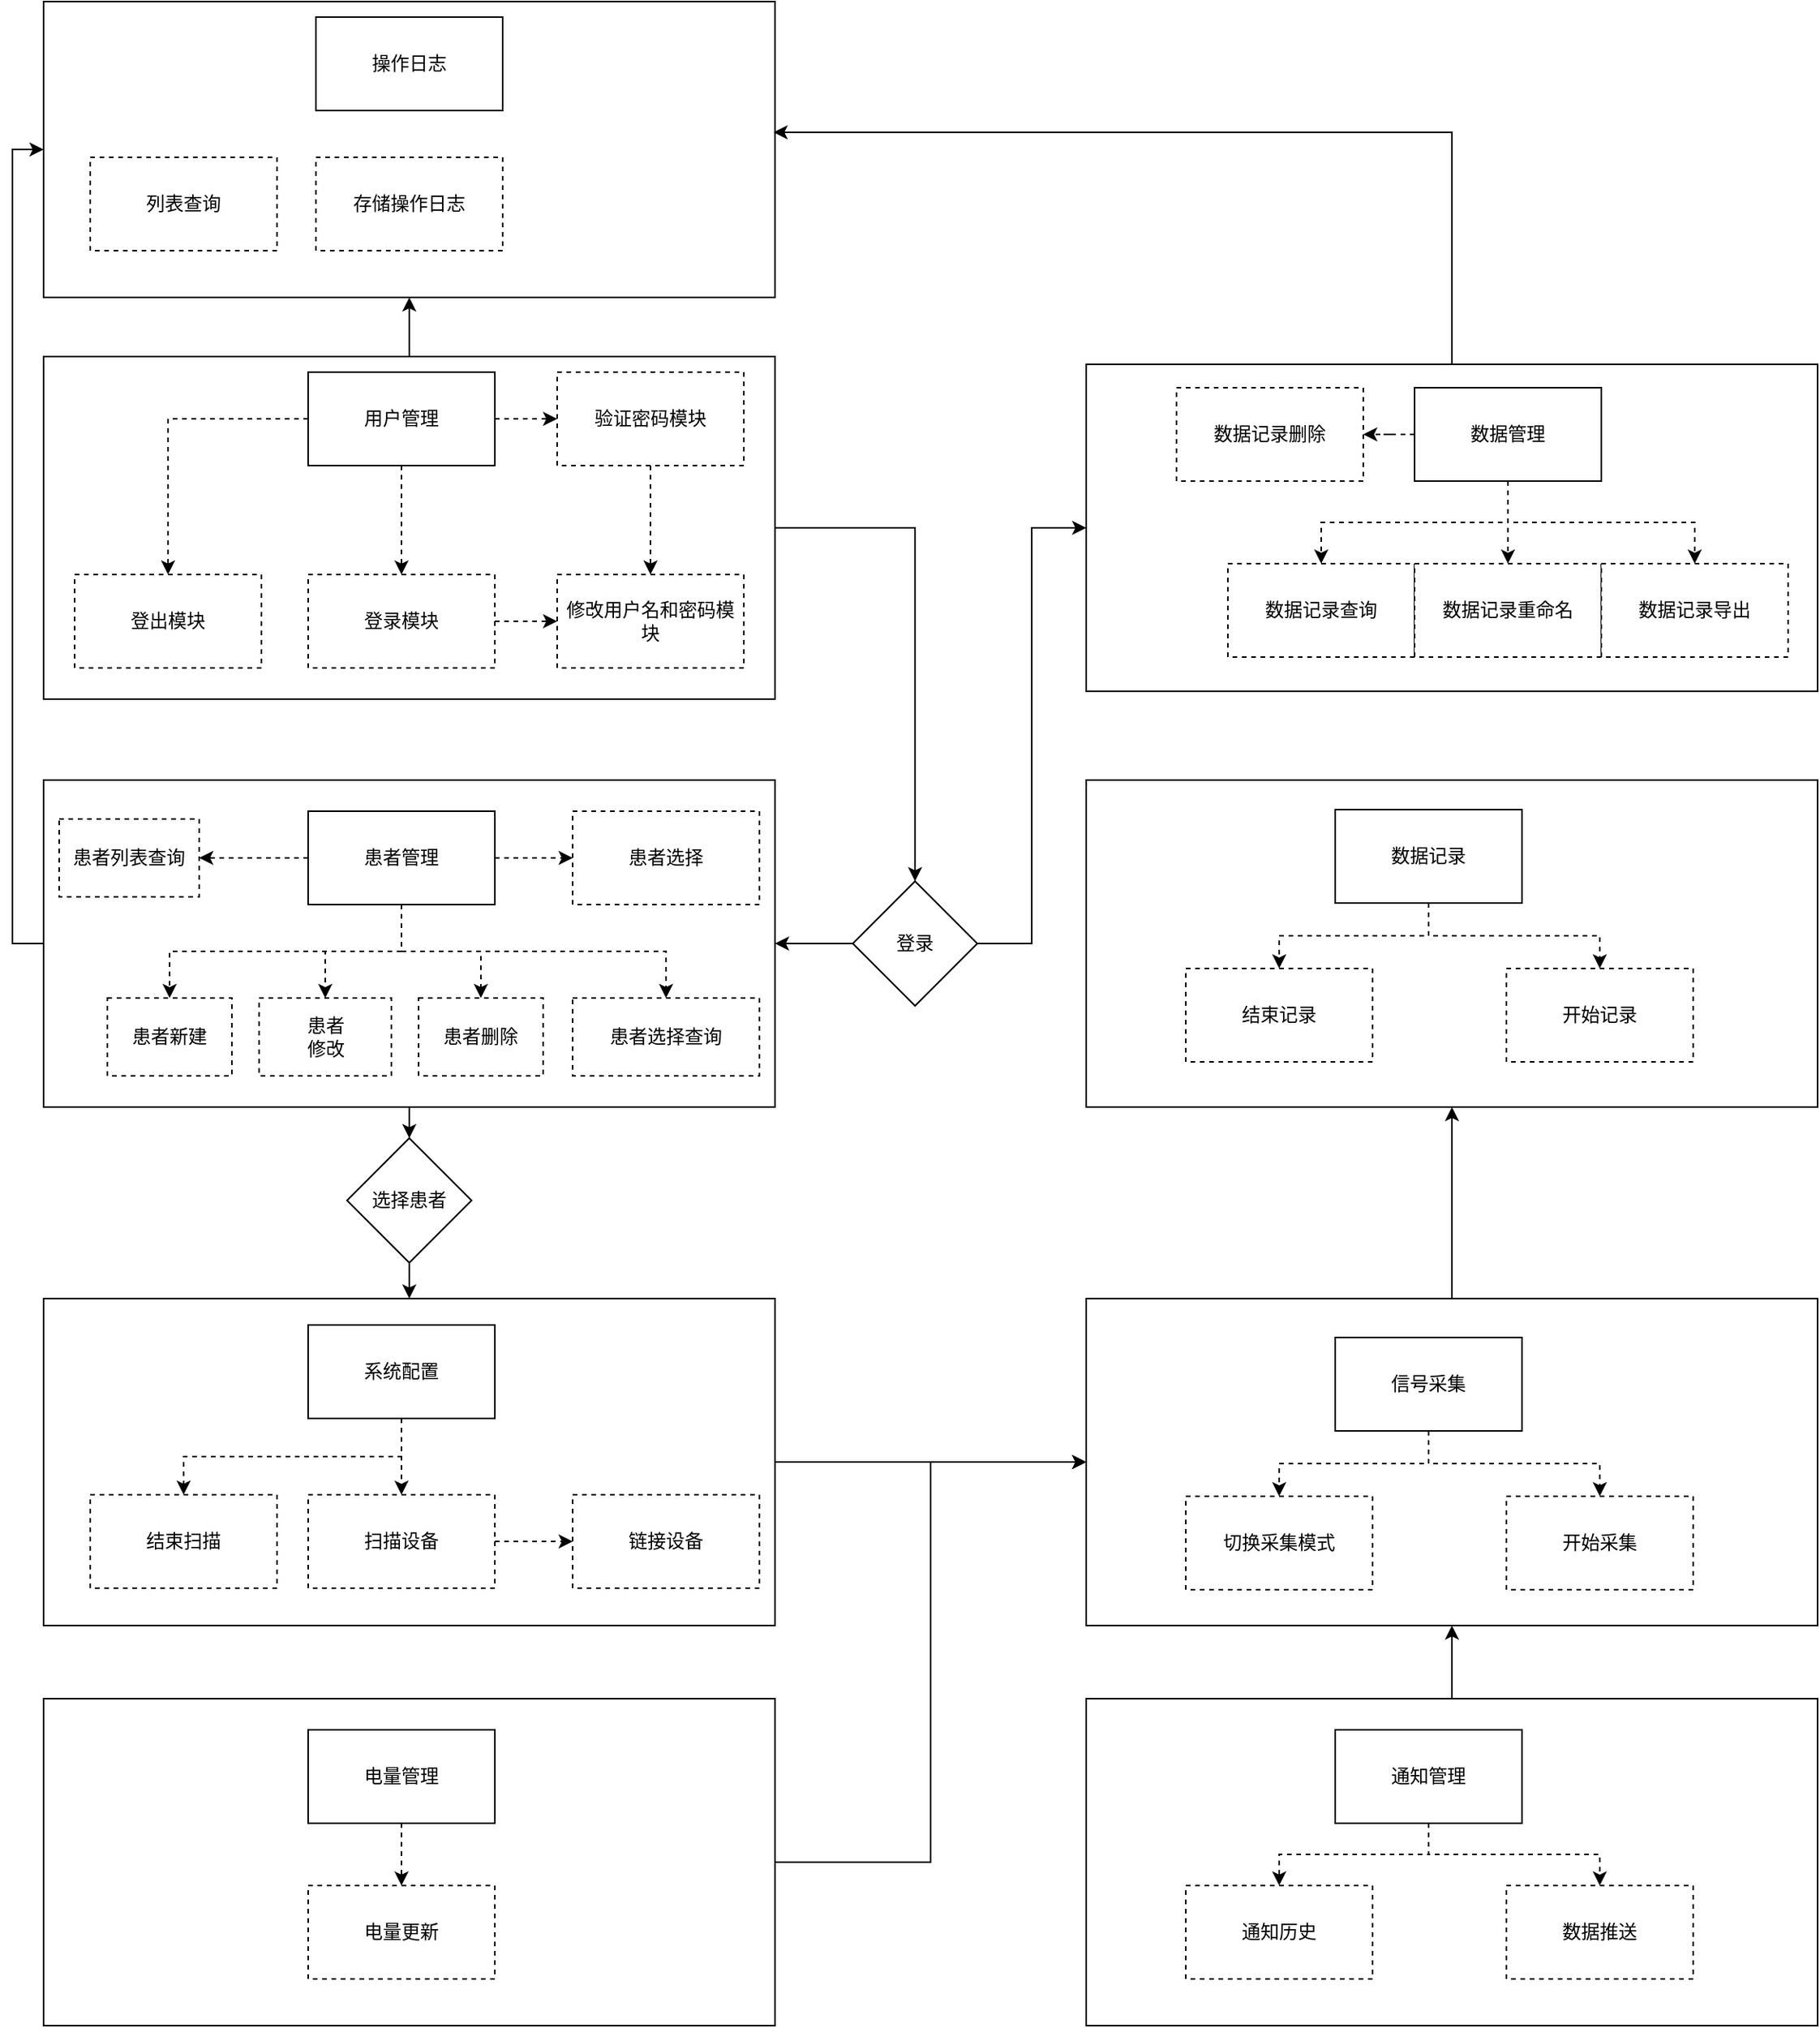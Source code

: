 <mxfile version="22.1.5" type="github">
  <diagram name="第 1 页" id="XfYOO3871GTrDLD-OyCR">
    <mxGraphModel dx="2074" dy="1078" grid="1" gridSize="10" guides="1" tooltips="1" connect="1" arrows="1" fold="1" page="1" pageScale="1" pageWidth="827" pageHeight="1169" math="0" shadow="0">
      <root>
        <mxCell id="0" />
        <mxCell id="1" parent="0" />
        <mxCell id="pihL0g0JkSNKLYQQ_PAn-85" style="edgeStyle=orthogonalEdgeStyle;rounded=0;orthogonalLoop=1;jettySize=auto;html=1;" parent="1" source="pihL0g0JkSNKLYQQ_PAn-68" target="pihL0g0JkSNKLYQQ_PAn-77" edge="1">
          <mxGeometry relative="1" as="geometry" />
        </mxCell>
        <mxCell id="pihL0g0JkSNKLYQQ_PAn-68" value="" style="rounded=0;whiteSpace=wrap;html=1;" parent="1" vertex="1">
          <mxGeometry x="130" y="983" width="470" height="210" as="geometry" />
        </mxCell>
        <mxCell id="pihL0g0JkSNKLYQQ_PAn-3" value="" style="whiteSpace=wrap;html=1;rounded=0;" parent="1" vertex="1">
          <mxGeometry x="800" y="383" width="470" height="210" as="geometry" />
        </mxCell>
        <mxCell id="pihL0g0JkSNKLYQQ_PAn-4" value="" style="edgeStyle=orthogonalEdgeStyle;rounded=0;orthogonalLoop=1;jettySize=auto;html=1;" parent="1" source="pihL0g0JkSNKLYQQ_PAn-5" target="pihL0g0JkSNKLYQQ_PAn-59" edge="1">
          <mxGeometry relative="1" as="geometry" />
        </mxCell>
        <mxCell id="VXSUJST5MdU8pqvZ0BVH-8" style="edgeStyle=orthogonalEdgeStyle;rounded=0;orthogonalLoop=1;jettySize=auto;html=1;entryX=0;entryY=0.5;entryDx=0;entryDy=0;exitX=0;exitY=0.5;exitDx=0;exitDy=0;" edge="1" parent="1" source="pihL0g0JkSNKLYQQ_PAn-5" target="VXSUJST5MdU8pqvZ0BVH-1">
          <mxGeometry relative="1" as="geometry" />
        </mxCell>
        <mxCell id="pihL0g0JkSNKLYQQ_PAn-5" value="" style="whiteSpace=wrap;html=1;rounded=0;" parent="1" vertex="1">
          <mxGeometry x="130" y="650" width="470" height="210" as="geometry" />
        </mxCell>
        <mxCell id="pihL0g0JkSNKLYQQ_PAn-6" value="" style="edgeStyle=orthogonalEdgeStyle;rounded=0;orthogonalLoop=1;jettySize=auto;html=1;" parent="1" source="pihL0g0JkSNKLYQQ_PAn-7" target="pihL0g0JkSNKLYQQ_PAn-57" edge="1">
          <mxGeometry relative="1" as="geometry" />
        </mxCell>
        <mxCell id="VXSUJST5MdU8pqvZ0BVH-7" style="edgeStyle=orthogonalEdgeStyle;rounded=0;orthogonalLoop=1;jettySize=auto;html=1;exitX=0.5;exitY=0;exitDx=0;exitDy=0;entryX=0.5;entryY=1;entryDx=0;entryDy=0;" edge="1" parent="1" source="pihL0g0JkSNKLYQQ_PAn-7" target="VXSUJST5MdU8pqvZ0BVH-1">
          <mxGeometry relative="1" as="geometry" />
        </mxCell>
        <mxCell id="pihL0g0JkSNKLYQQ_PAn-7" value="" style="rounded=0;whiteSpace=wrap;html=1;" parent="1" vertex="1">
          <mxGeometry x="130" y="378" width="470" height="220" as="geometry" />
        </mxCell>
        <mxCell id="pihL0g0JkSNKLYQQ_PAn-12" value="" style="edgeStyle=orthogonalEdgeStyle;rounded=0;orthogonalLoop=1;jettySize=auto;html=1;dashed=1;" parent="1" source="pihL0g0JkSNKLYQQ_PAn-15" target="pihL0g0JkSNKLYQQ_PAn-16" edge="1">
          <mxGeometry relative="1" as="geometry" />
        </mxCell>
        <mxCell id="pihL0g0JkSNKLYQQ_PAn-13" value="" style="edgeStyle=orthogonalEdgeStyle;rounded=0;orthogonalLoop=1;jettySize=auto;html=1;dashed=1;" parent="1" source="pihL0g0JkSNKLYQQ_PAn-15" target="pihL0g0JkSNKLYQQ_PAn-17" edge="1">
          <mxGeometry relative="1" as="geometry" />
        </mxCell>
        <mxCell id="pihL0g0JkSNKLYQQ_PAn-14" value="" style="edgeStyle=orthogonalEdgeStyle;rounded=0;orthogonalLoop=1;jettySize=auto;html=1;dashed=1;exitX=1;exitY=0.5;exitDx=0;exitDy=0;" parent="1" source="pihL0g0JkSNKLYQQ_PAn-17" target="pihL0g0JkSNKLYQQ_PAn-18" edge="1">
          <mxGeometry relative="1" as="geometry" />
        </mxCell>
        <mxCell id="pihL0g0JkSNKLYQQ_PAn-64" value="" style="edgeStyle=orthogonalEdgeStyle;rounded=0;orthogonalLoop=1;jettySize=auto;html=1;dashed=1;" parent="1" source="pihL0g0JkSNKLYQQ_PAn-15" target="pihL0g0JkSNKLYQQ_PAn-63" edge="1">
          <mxGeometry relative="1" as="geometry" />
        </mxCell>
        <mxCell id="pihL0g0JkSNKLYQQ_PAn-15" value="用户管理" style="whiteSpace=wrap;html=1;rounded=0;" parent="1" vertex="1">
          <mxGeometry x="300" y="388" width="120" height="60" as="geometry" />
        </mxCell>
        <mxCell id="pihL0g0JkSNKLYQQ_PAn-16" value="登出模块" style="whiteSpace=wrap;html=1;rounded=0;dashed=1;" parent="1" vertex="1">
          <mxGeometry x="150" y="518" width="120" height="60" as="geometry" />
        </mxCell>
        <mxCell id="pihL0g0JkSNKLYQQ_PAn-17" value="登录模块" style="whiteSpace=wrap;html=1;rounded=0;dashed=1;" parent="1" vertex="1">
          <mxGeometry x="300" y="518" width="120" height="60" as="geometry" />
        </mxCell>
        <mxCell id="pihL0g0JkSNKLYQQ_PAn-18" value="修改用户名和密码模块" style="whiteSpace=wrap;html=1;rounded=0;dashed=1;" parent="1" vertex="1">
          <mxGeometry x="460" y="518" width="120" height="60" as="geometry" />
        </mxCell>
        <mxCell id="pihL0g0JkSNKLYQQ_PAn-19" value="" style="edgeStyle=orthogonalEdgeStyle;rounded=0;orthogonalLoop=1;jettySize=auto;html=1;dashed=1;" parent="1" source="pihL0g0JkSNKLYQQ_PAn-24" target="pihL0g0JkSNKLYQQ_PAn-25" edge="1">
          <mxGeometry relative="1" as="geometry" />
        </mxCell>
        <mxCell id="pihL0g0JkSNKLYQQ_PAn-20" value="" style="edgeStyle=orthogonalEdgeStyle;rounded=0;orthogonalLoop=1;jettySize=auto;html=1;dashed=1;" parent="1" source="pihL0g0JkSNKLYQQ_PAn-24" target="pihL0g0JkSNKLYQQ_PAn-26" edge="1">
          <mxGeometry relative="1" as="geometry" />
        </mxCell>
        <mxCell id="pihL0g0JkSNKLYQQ_PAn-21" value="" style="edgeStyle=orthogonalEdgeStyle;rounded=0;orthogonalLoop=1;jettySize=auto;html=1;dashed=1;exitX=0.5;exitY=1;exitDx=0;exitDy=0;" parent="1" source="pihL0g0JkSNKLYQQ_PAn-24" target="pihL0g0JkSNKLYQQ_PAn-27" edge="1">
          <mxGeometry relative="1" as="geometry" />
        </mxCell>
        <mxCell id="pihL0g0JkSNKLYQQ_PAn-22" value="" style="edgeStyle=orthogonalEdgeStyle;rounded=0;orthogonalLoop=1;jettySize=auto;html=1;dashed=1;" parent="1" source="pihL0g0JkSNKLYQQ_PAn-24" target="pihL0g0JkSNKLYQQ_PAn-29" edge="1">
          <mxGeometry relative="1" as="geometry" />
        </mxCell>
        <mxCell id="pihL0g0JkSNKLYQQ_PAn-23" style="edgeStyle=orthogonalEdgeStyle;rounded=0;orthogonalLoop=1;jettySize=auto;html=1;entryX=0.5;entryY=0;entryDx=0;entryDy=0;dashed=1;" parent="1" source="pihL0g0JkSNKLYQQ_PAn-24" target="pihL0g0JkSNKLYQQ_PAn-28" edge="1">
          <mxGeometry relative="1" as="geometry" />
        </mxCell>
        <mxCell id="pihL0g0JkSNKLYQQ_PAn-67" style="edgeStyle=orthogonalEdgeStyle;rounded=0;orthogonalLoop=1;jettySize=auto;html=1;dashed=1;exitX=0.5;exitY=1;exitDx=0;exitDy=0;" parent="1" source="pihL0g0JkSNKLYQQ_PAn-24" target="pihL0g0JkSNKLYQQ_PAn-66" edge="1">
          <mxGeometry relative="1" as="geometry" />
        </mxCell>
        <mxCell id="pihL0g0JkSNKLYQQ_PAn-24" value="患者管理" style="rounded=0;whiteSpace=wrap;html=1;" parent="1" vertex="1">
          <mxGeometry x="300" y="670" width="120" height="60" as="geometry" />
        </mxCell>
        <mxCell id="pihL0g0JkSNKLYQQ_PAn-25" value="患者选择" style="whiteSpace=wrap;html=1;rounded=0;dashed=1;" parent="1" vertex="1">
          <mxGeometry x="470" y="670" width="120" height="60" as="geometry" />
        </mxCell>
        <mxCell id="pihL0g0JkSNKLYQQ_PAn-26" value="患者列表查询" style="whiteSpace=wrap;html=1;rounded=0;dashed=1;" parent="1" vertex="1">
          <mxGeometry x="140" y="675" width="90" height="50" as="geometry" />
        </mxCell>
        <mxCell id="pihL0g0JkSNKLYQQ_PAn-27" value="患者新建" style="whiteSpace=wrap;html=1;rounded=0;dashed=1;" parent="1" vertex="1">
          <mxGeometry x="171" y="790" width="80" height="50" as="geometry" />
        </mxCell>
        <mxCell id="pihL0g0JkSNKLYQQ_PAn-28" value="患者删除" style="whiteSpace=wrap;html=1;rounded=0;dashed=1;" parent="1" vertex="1">
          <mxGeometry x="371" y="790" width="80" height="50" as="geometry" />
        </mxCell>
        <mxCell id="pihL0g0JkSNKLYQQ_PAn-29" value="患者&lt;div&gt;修改&lt;/div&gt;" style="whiteSpace=wrap;html=1;rounded=0;dashed=1;" parent="1" vertex="1">
          <mxGeometry x="268.5" y="790" width="85" height="50" as="geometry" />
        </mxCell>
        <mxCell id="pihL0g0JkSNKLYQQ_PAn-31" value="" style="edgeStyle=orthogonalEdgeStyle;rounded=0;orthogonalLoop=1;jettySize=auto;html=1;dashed=1;" parent="1" source="pihL0g0JkSNKLYQQ_PAn-35" target="pihL0g0JkSNKLYQQ_PAn-36" edge="1">
          <mxGeometry relative="1" as="geometry" />
        </mxCell>
        <mxCell id="pihL0g0JkSNKLYQQ_PAn-32" value="" style="edgeStyle=orthogonalEdgeStyle;rounded=0;orthogonalLoop=1;jettySize=auto;html=1;dashed=1;" parent="1" source="pihL0g0JkSNKLYQQ_PAn-35" target="pihL0g0JkSNKLYQQ_PAn-37" edge="1">
          <mxGeometry relative="1" as="geometry" />
        </mxCell>
        <mxCell id="pihL0g0JkSNKLYQQ_PAn-33" value="" style="edgeStyle=orthogonalEdgeStyle;rounded=0;orthogonalLoop=1;jettySize=auto;html=1;dashed=1;" parent="1" source="pihL0g0JkSNKLYQQ_PAn-35" target="pihL0g0JkSNKLYQQ_PAn-38" edge="1">
          <mxGeometry relative="1" as="geometry" />
        </mxCell>
        <mxCell id="pihL0g0JkSNKLYQQ_PAn-34" value="" style="edgeStyle=orthogonalEdgeStyle;rounded=0;orthogonalLoop=1;jettySize=auto;html=1;dashed=1;" parent="1" source="pihL0g0JkSNKLYQQ_PAn-35" target="pihL0g0JkSNKLYQQ_PAn-39" edge="1">
          <mxGeometry relative="1" as="geometry" />
        </mxCell>
        <mxCell id="pihL0g0JkSNKLYQQ_PAn-35" value="数据管理" style="rounded=0;whiteSpace=wrap;html=1;" parent="1" vertex="1">
          <mxGeometry x="1011" y="398" width="120" height="60" as="geometry" />
        </mxCell>
        <mxCell id="pihL0g0JkSNKLYQQ_PAn-36" value="数据记录删除" style="whiteSpace=wrap;html=1;rounded=0;dashed=1;" parent="1" vertex="1">
          <mxGeometry x="858" y="398" width="120" height="60" as="geometry" />
        </mxCell>
        <mxCell id="pihL0g0JkSNKLYQQ_PAn-37" value="数据记录查询" style="whiteSpace=wrap;html=1;rounded=0;dashed=1;" parent="1" vertex="1">
          <mxGeometry x="891" y="511" width="120" height="60" as="geometry" />
        </mxCell>
        <mxCell id="pihL0g0JkSNKLYQQ_PAn-38" value="数据记录重命名" style="whiteSpace=wrap;html=1;rounded=0;dashed=1;" parent="1" vertex="1">
          <mxGeometry x="1011" y="511" width="120" height="60" as="geometry" />
        </mxCell>
        <mxCell id="pihL0g0JkSNKLYQQ_PAn-39" value="数据记录导出" style="whiteSpace=wrap;html=1;rounded=0;dashed=1;" parent="1" vertex="1">
          <mxGeometry x="1131" y="511" width="120" height="60" as="geometry" />
        </mxCell>
        <mxCell id="pihL0g0JkSNKLYQQ_PAn-55" style="edgeStyle=orthogonalEdgeStyle;rounded=0;orthogonalLoop=1;jettySize=auto;html=1;entryX=0;entryY=0.5;entryDx=0;entryDy=0;" parent="1" source="pihL0g0JkSNKLYQQ_PAn-57" target="pihL0g0JkSNKLYQQ_PAn-3" edge="1">
          <mxGeometry relative="1" as="geometry" />
        </mxCell>
        <mxCell id="pihL0g0JkSNKLYQQ_PAn-107" style="edgeStyle=orthogonalEdgeStyle;rounded=0;orthogonalLoop=1;jettySize=auto;html=1;entryX=1;entryY=0.5;entryDx=0;entryDy=0;exitX=0;exitY=0.5;exitDx=0;exitDy=0;" parent="1" source="pihL0g0JkSNKLYQQ_PAn-57" target="pihL0g0JkSNKLYQQ_PAn-5" edge="1">
          <mxGeometry relative="1" as="geometry" />
        </mxCell>
        <mxCell id="pihL0g0JkSNKLYQQ_PAn-57" value="登录" style="rhombus;whiteSpace=wrap;html=1;rounded=0;" parent="1" vertex="1">
          <mxGeometry x="650" y="715" width="80" height="80" as="geometry" />
        </mxCell>
        <mxCell id="pihL0g0JkSNKLYQQ_PAn-76" style="edgeStyle=orthogonalEdgeStyle;rounded=0;orthogonalLoop=1;jettySize=auto;html=1;" parent="1" source="pihL0g0JkSNKLYQQ_PAn-59" target="pihL0g0JkSNKLYQQ_PAn-68" edge="1">
          <mxGeometry relative="1" as="geometry" />
        </mxCell>
        <mxCell id="pihL0g0JkSNKLYQQ_PAn-59" value="选择患者" style="rhombus;whiteSpace=wrap;html=1;rounded=0;" parent="1" vertex="1">
          <mxGeometry x="325" y="880" width="80" height="80" as="geometry" />
        </mxCell>
        <mxCell id="pihL0g0JkSNKLYQQ_PAn-65" style="edgeStyle=orthogonalEdgeStyle;rounded=0;orthogonalLoop=1;jettySize=auto;html=1;entryX=0.5;entryY=0;entryDx=0;entryDy=0;dashed=1;" parent="1" source="pihL0g0JkSNKLYQQ_PAn-63" target="pihL0g0JkSNKLYQQ_PAn-18" edge="1">
          <mxGeometry relative="1" as="geometry" />
        </mxCell>
        <mxCell id="pihL0g0JkSNKLYQQ_PAn-63" value="验证密码模块" style="whiteSpace=wrap;html=1;rounded=0;dashed=1;" parent="1" vertex="1">
          <mxGeometry x="460" y="388" width="120" height="60" as="geometry" />
        </mxCell>
        <mxCell id="pihL0g0JkSNKLYQQ_PAn-66" value="患者选择查询" style="whiteSpace=wrap;html=1;rounded=0;dashed=1;" parent="1" vertex="1">
          <mxGeometry x="470" y="790" width="120" height="50" as="geometry" />
        </mxCell>
        <mxCell id="pihL0g0JkSNKLYQQ_PAn-72" style="edgeStyle=orthogonalEdgeStyle;rounded=0;orthogonalLoop=1;jettySize=auto;html=1;exitX=0.5;exitY=1;exitDx=0;exitDy=0;entryX=0.5;entryY=0;entryDx=0;entryDy=0;dashed=1;" parent="1" source="pihL0g0JkSNKLYQQ_PAn-69" target="pihL0g0JkSNKLYQQ_PAn-71" edge="1">
          <mxGeometry relative="1" as="geometry" />
        </mxCell>
        <mxCell id="pihL0g0JkSNKLYQQ_PAn-73" style="edgeStyle=orthogonalEdgeStyle;rounded=0;orthogonalLoop=1;jettySize=auto;html=1;entryX=0.5;entryY=0;entryDx=0;entryDy=0;dashed=1;" parent="1" source="pihL0g0JkSNKLYQQ_PAn-69" target="pihL0g0JkSNKLYQQ_PAn-70" edge="1">
          <mxGeometry relative="1" as="geometry" />
        </mxCell>
        <mxCell id="pihL0g0JkSNKLYQQ_PAn-69" value="系统配置" style="rounded=0;whiteSpace=wrap;html=1;" parent="1" vertex="1">
          <mxGeometry x="300" y="1000" width="120" height="60" as="geometry" />
        </mxCell>
        <mxCell id="pihL0g0JkSNKLYQQ_PAn-75" value="" style="edgeStyle=orthogonalEdgeStyle;rounded=0;orthogonalLoop=1;jettySize=auto;html=1;dashed=1;" parent="1" source="pihL0g0JkSNKLYQQ_PAn-70" target="pihL0g0JkSNKLYQQ_PAn-74" edge="1">
          <mxGeometry relative="1" as="geometry" />
        </mxCell>
        <mxCell id="pihL0g0JkSNKLYQQ_PAn-70" value="扫描设备" style="rounded=0;whiteSpace=wrap;html=1;dashed=1;" parent="1" vertex="1">
          <mxGeometry x="300" y="1109" width="120" height="60" as="geometry" />
        </mxCell>
        <mxCell id="pihL0g0JkSNKLYQQ_PAn-71" value="结束扫描" style="rounded=0;whiteSpace=wrap;html=1;dashed=1;" parent="1" vertex="1">
          <mxGeometry x="160" y="1109" width="120" height="60" as="geometry" />
        </mxCell>
        <mxCell id="pihL0g0JkSNKLYQQ_PAn-74" value="链接设备" style="whiteSpace=wrap;html=1;rounded=0;dashed=1;" parent="1" vertex="1">
          <mxGeometry x="470" y="1109" width="120" height="60" as="geometry" />
        </mxCell>
        <mxCell id="pihL0g0JkSNKLYQQ_PAn-106" style="edgeStyle=orthogonalEdgeStyle;rounded=0;orthogonalLoop=1;jettySize=auto;html=1;exitX=0.5;exitY=0;exitDx=0;exitDy=0;" parent="1" source="pihL0g0JkSNKLYQQ_PAn-77" target="pihL0g0JkSNKLYQQ_PAn-86" edge="1">
          <mxGeometry relative="1" as="geometry" />
        </mxCell>
        <mxCell id="pihL0g0JkSNKLYQQ_PAn-77" value="" style="rounded=0;whiteSpace=wrap;html=1;" parent="1" vertex="1">
          <mxGeometry x="800" y="983" width="470" height="210" as="geometry" />
        </mxCell>
        <mxCell id="pihL0g0JkSNKLYQQ_PAn-78" style="edgeStyle=orthogonalEdgeStyle;rounded=0;orthogonalLoop=1;jettySize=auto;html=1;exitX=0.5;exitY=1;exitDx=0;exitDy=0;entryX=0.5;entryY=0;entryDx=0;entryDy=0;dashed=1;" parent="1" source="pihL0g0JkSNKLYQQ_PAn-80" target="pihL0g0JkSNKLYQQ_PAn-83" edge="1">
          <mxGeometry relative="1" as="geometry" />
        </mxCell>
        <mxCell id="pihL0g0JkSNKLYQQ_PAn-79" style="edgeStyle=orthogonalEdgeStyle;rounded=0;orthogonalLoop=1;jettySize=auto;html=1;entryX=0.5;entryY=0;entryDx=0;entryDy=0;dashed=1;" parent="1" source="pihL0g0JkSNKLYQQ_PAn-80" target="pihL0g0JkSNKLYQQ_PAn-82" edge="1">
          <mxGeometry relative="1" as="geometry" />
        </mxCell>
        <mxCell id="pihL0g0JkSNKLYQQ_PAn-80" value="信号采集" style="rounded=0;whiteSpace=wrap;html=1;" parent="1" vertex="1">
          <mxGeometry x="960" y="1008" width="120" height="60" as="geometry" />
        </mxCell>
        <mxCell id="pihL0g0JkSNKLYQQ_PAn-82" value="切换采集模式" style="rounded=0;whiteSpace=wrap;html=1;dashed=1;" parent="1" vertex="1">
          <mxGeometry x="864" y="1110" width="120" height="60" as="geometry" />
        </mxCell>
        <mxCell id="pihL0g0JkSNKLYQQ_PAn-83" value="开始采集" style="rounded=0;whiteSpace=wrap;html=1;dashed=1;" parent="1" vertex="1">
          <mxGeometry x="1070" y="1110" width="120" height="60" as="geometry" />
        </mxCell>
        <mxCell id="pihL0g0JkSNKLYQQ_PAn-86" value="" style="rounded=0;whiteSpace=wrap;html=1;" parent="1" vertex="1">
          <mxGeometry x="800" y="650" width="470" height="210" as="geometry" />
        </mxCell>
        <mxCell id="pihL0g0JkSNKLYQQ_PAn-87" style="edgeStyle=orthogonalEdgeStyle;rounded=0;orthogonalLoop=1;jettySize=auto;html=1;exitX=0.5;exitY=1;exitDx=0;exitDy=0;entryX=0.5;entryY=0;entryDx=0;entryDy=0;dashed=1;" parent="1" source="pihL0g0JkSNKLYQQ_PAn-89" target="pihL0g0JkSNKLYQQ_PAn-91" edge="1">
          <mxGeometry relative="1" as="geometry" />
        </mxCell>
        <mxCell id="pihL0g0JkSNKLYQQ_PAn-88" style="edgeStyle=orthogonalEdgeStyle;rounded=0;orthogonalLoop=1;jettySize=auto;html=1;entryX=0.5;entryY=0;entryDx=0;entryDy=0;dashed=1;" parent="1" source="pihL0g0JkSNKLYQQ_PAn-89" target="pihL0g0JkSNKLYQQ_PAn-90" edge="1">
          <mxGeometry relative="1" as="geometry" />
        </mxCell>
        <mxCell id="pihL0g0JkSNKLYQQ_PAn-89" value="数据记录" style="rounded=0;whiteSpace=wrap;html=1;" parent="1" vertex="1">
          <mxGeometry x="960" y="669" width="120" height="60" as="geometry" />
        </mxCell>
        <mxCell id="pihL0g0JkSNKLYQQ_PAn-90" value="结束记录" style="rounded=0;whiteSpace=wrap;html=1;dashed=1;" parent="1" vertex="1">
          <mxGeometry x="864" y="771" width="120" height="60" as="geometry" />
        </mxCell>
        <mxCell id="pihL0g0JkSNKLYQQ_PAn-91" value="开始记录" style="rounded=0;whiteSpace=wrap;html=1;dashed=1;" parent="1" vertex="1">
          <mxGeometry x="1070" y="771" width="120" height="60" as="geometry" />
        </mxCell>
        <mxCell id="pihL0g0JkSNKLYQQ_PAn-104" style="edgeStyle=orthogonalEdgeStyle;rounded=0;orthogonalLoop=1;jettySize=auto;html=1;entryX=0;entryY=0.5;entryDx=0;entryDy=0;" parent="1" source="pihL0g0JkSNKLYQQ_PAn-92" target="pihL0g0JkSNKLYQQ_PAn-77" edge="1">
          <mxGeometry relative="1" as="geometry" />
        </mxCell>
        <mxCell id="pihL0g0JkSNKLYQQ_PAn-92" value="" style="rounded=0;whiteSpace=wrap;html=1;" parent="1" vertex="1">
          <mxGeometry x="130" y="1240" width="470" height="210" as="geometry" />
        </mxCell>
        <mxCell id="pihL0g0JkSNKLYQQ_PAn-93" style="edgeStyle=orthogonalEdgeStyle;rounded=0;orthogonalLoop=1;jettySize=auto;html=1;entryX=0.5;entryY=0;entryDx=0;entryDy=0;dashed=1;" parent="1" source="pihL0g0JkSNKLYQQ_PAn-95" target="pihL0g0JkSNKLYQQ_PAn-97" edge="1">
          <mxGeometry relative="1" as="geometry" />
        </mxCell>
        <mxCell id="pihL0g0JkSNKLYQQ_PAn-95" value="电量管理" style="rounded=0;whiteSpace=wrap;html=1;" parent="1" vertex="1">
          <mxGeometry x="300" y="1260" width="120" height="60" as="geometry" />
        </mxCell>
        <mxCell id="pihL0g0JkSNKLYQQ_PAn-97" value="电量更新" style="rounded=0;whiteSpace=wrap;html=1;dashed=1;" parent="1" vertex="1">
          <mxGeometry x="300" y="1360" width="120" height="60" as="geometry" />
        </mxCell>
        <mxCell id="pihL0g0JkSNKLYQQ_PAn-105" style="edgeStyle=orthogonalEdgeStyle;rounded=0;orthogonalLoop=1;jettySize=auto;html=1;entryX=0.5;entryY=1;entryDx=0;entryDy=0;" parent="1" source="pihL0g0JkSNKLYQQ_PAn-98" target="pihL0g0JkSNKLYQQ_PAn-77" edge="1">
          <mxGeometry relative="1" as="geometry" />
        </mxCell>
        <mxCell id="pihL0g0JkSNKLYQQ_PAn-98" value="" style="rounded=0;whiteSpace=wrap;html=1;" parent="1" vertex="1">
          <mxGeometry x="800" y="1240" width="470" height="210" as="geometry" />
        </mxCell>
        <mxCell id="pihL0g0JkSNKLYQQ_PAn-99" style="edgeStyle=orthogonalEdgeStyle;rounded=0;orthogonalLoop=1;jettySize=auto;html=1;exitX=0.5;exitY=1;exitDx=0;exitDy=0;entryX=0.5;entryY=0;entryDx=0;entryDy=0;dashed=1;" parent="1" source="pihL0g0JkSNKLYQQ_PAn-100" target="pihL0g0JkSNKLYQQ_PAn-101" edge="1">
          <mxGeometry relative="1" as="geometry" />
        </mxCell>
        <mxCell id="pihL0g0JkSNKLYQQ_PAn-103" style="edgeStyle=orthogonalEdgeStyle;rounded=0;orthogonalLoop=1;jettySize=auto;html=1;dashed=1;" parent="1" source="pihL0g0JkSNKLYQQ_PAn-100" target="pihL0g0JkSNKLYQQ_PAn-102" edge="1">
          <mxGeometry relative="1" as="geometry" />
        </mxCell>
        <mxCell id="pihL0g0JkSNKLYQQ_PAn-100" value="通知管理" style="rounded=0;whiteSpace=wrap;html=1;" parent="1" vertex="1">
          <mxGeometry x="960" y="1260" width="120" height="60" as="geometry" />
        </mxCell>
        <mxCell id="pihL0g0JkSNKLYQQ_PAn-101" value="数据推送" style="rounded=0;whiteSpace=wrap;html=1;dashed=1;" parent="1" vertex="1">
          <mxGeometry x="1070" y="1360" width="120" height="60" as="geometry" />
        </mxCell>
        <mxCell id="pihL0g0JkSNKLYQQ_PAn-102" value="通知历史" style="rounded=0;whiteSpace=wrap;html=1;dashed=1;" parent="1" vertex="1">
          <mxGeometry x="864" y="1360" width="120" height="60" as="geometry" />
        </mxCell>
        <mxCell id="VXSUJST5MdU8pqvZ0BVH-1" value="" style="rounded=0;whiteSpace=wrap;html=1;" vertex="1" parent="1">
          <mxGeometry x="130" y="150" width="470" height="190" as="geometry" />
        </mxCell>
        <mxCell id="VXSUJST5MdU8pqvZ0BVH-2" value="操作日志" style="rounded=0;whiteSpace=wrap;html=1;" vertex="1" parent="1">
          <mxGeometry x="305" y="160" width="120" height="60" as="geometry" />
        </mxCell>
        <mxCell id="VXSUJST5MdU8pqvZ0BVH-3" value="列表查询" style="whiteSpace=wrap;html=1;rounded=0;dashed=1;" vertex="1" parent="1">
          <mxGeometry x="160" y="250" width="120" height="60" as="geometry" />
        </mxCell>
        <mxCell id="VXSUJST5MdU8pqvZ0BVH-4" value="存储操作日志" style="whiteSpace=wrap;html=1;rounded=0;dashed=1;" vertex="1" parent="1">
          <mxGeometry x="305" y="250" width="120" height="60" as="geometry" />
        </mxCell>
        <mxCell id="VXSUJST5MdU8pqvZ0BVH-5" style="edgeStyle=orthogonalEdgeStyle;rounded=0;orthogonalLoop=1;jettySize=auto;html=1;entryX=0.998;entryY=0.442;entryDx=0;entryDy=0;entryPerimeter=0;exitX=0.5;exitY=0;exitDx=0;exitDy=0;" edge="1" parent="1" source="pihL0g0JkSNKLYQQ_PAn-3" target="VXSUJST5MdU8pqvZ0BVH-1">
          <mxGeometry relative="1" as="geometry" />
        </mxCell>
      </root>
    </mxGraphModel>
  </diagram>
</mxfile>
